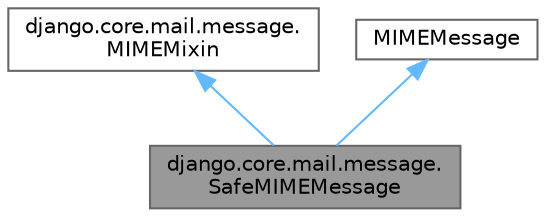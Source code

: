 digraph "django.core.mail.message.SafeMIMEMessage"
{
 // LATEX_PDF_SIZE
  bgcolor="transparent";
  edge [fontname=Helvetica,fontsize=10,labelfontname=Helvetica,labelfontsize=10];
  node [fontname=Helvetica,fontsize=10,shape=box,height=0.2,width=0.4];
  Node1 [id="Node000001",label="django.core.mail.message.\lSafeMIMEMessage",height=0.2,width=0.4,color="gray40", fillcolor="grey60", style="filled", fontcolor="black",tooltip=" "];
  Node2 -> Node1 [id="edge1_Node000001_Node000002",dir="back",color="steelblue1",style="solid",tooltip=" "];
  Node2 [id="Node000002",label="django.core.mail.message.\lMIMEMixin",height=0.2,width=0.4,color="gray40", fillcolor="white", style="filled",URL="$classdjango_1_1core_1_1mail_1_1message_1_1_m_i_m_e_mixin.html",tooltip=" "];
  Node3 -> Node1 [id="edge2_Node000001_Node000003",dir="back",color="steelblue1",style="solid",tooltip=" "];
  Node3 [id="Node000003",label="MIMEMessage",height=0.2,width=0.4,color="gray40", fillcolor="white", style="filled",tooltip=" "];
}
